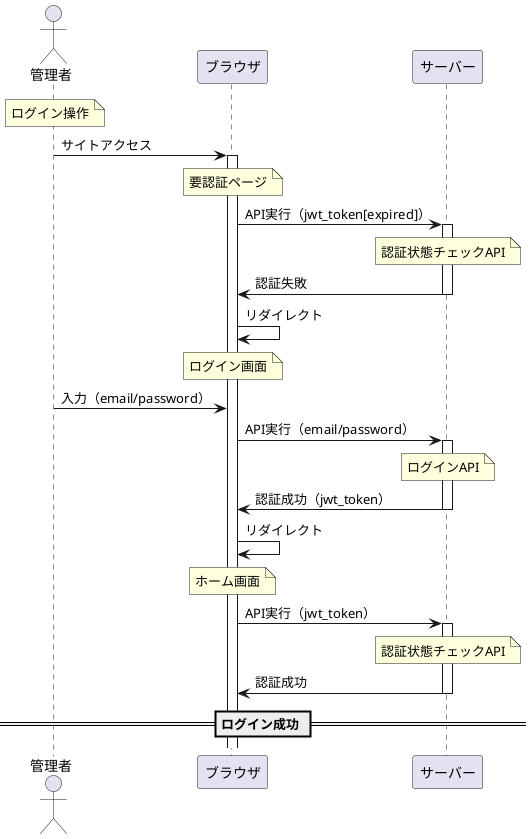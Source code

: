 @startuml login

actor 管理者 as U
participant ブラウザ as F
participant サーバー as S

note over U : ログイン操作

U -> F ++ : サイトアクセス
note over F : 要認証ページ
F -> S ++ : API実行（jwt_token[expired]）
note over S : 認証状態チェックAPI
F <- S -- : 認証失敗
F -> F : リダイレクト

note over F : ログイン画面
U -> F : 入力（email/password）
F -> S ++ : API実行（email/password）
note over S : ログインAPI
F <- S -- : 認証成功（jwt_token）
F -> F : リダイレクト

note over F : ホーム画面
F -> S ++ : API実行（jwt_token）
note over S : 認証状態チェックAPI
F <- S -- : 認証成功

== ログイン成功 ==

@enduml
